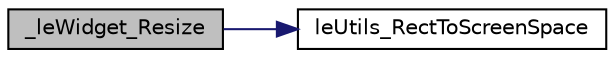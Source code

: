 digraph "_leWidget_Resize"
{
 // LATEX_PDF_SIZE
  edge [fontname="Helvetica",fontsize="10",labelfontname="Helvetica",labelfontsize="10"];
  node [fontname="Helvetica",fontsize="10",shape=record];
  rankdir="LR";
  Node1 [label="_leWidget_Resize",height=0.2,width=0.4,color="black", fillcolor="grey75", style="filled", fontcolor="black",tooltip=" "];
  Node1 -> Node2 [color="midnightblue",fontsize="10",style="solid",fontname="Helvetica"];
  Node2 [label="leUtils_RectToScreenSpace",height=0.2,width=0.4,color="black", fillcolor="white", style="filled",URL="$legato__utils_8c.html#acbf51abe41ee5fd4d77d6c0ef3e312e8",tooltip=" "];
}
